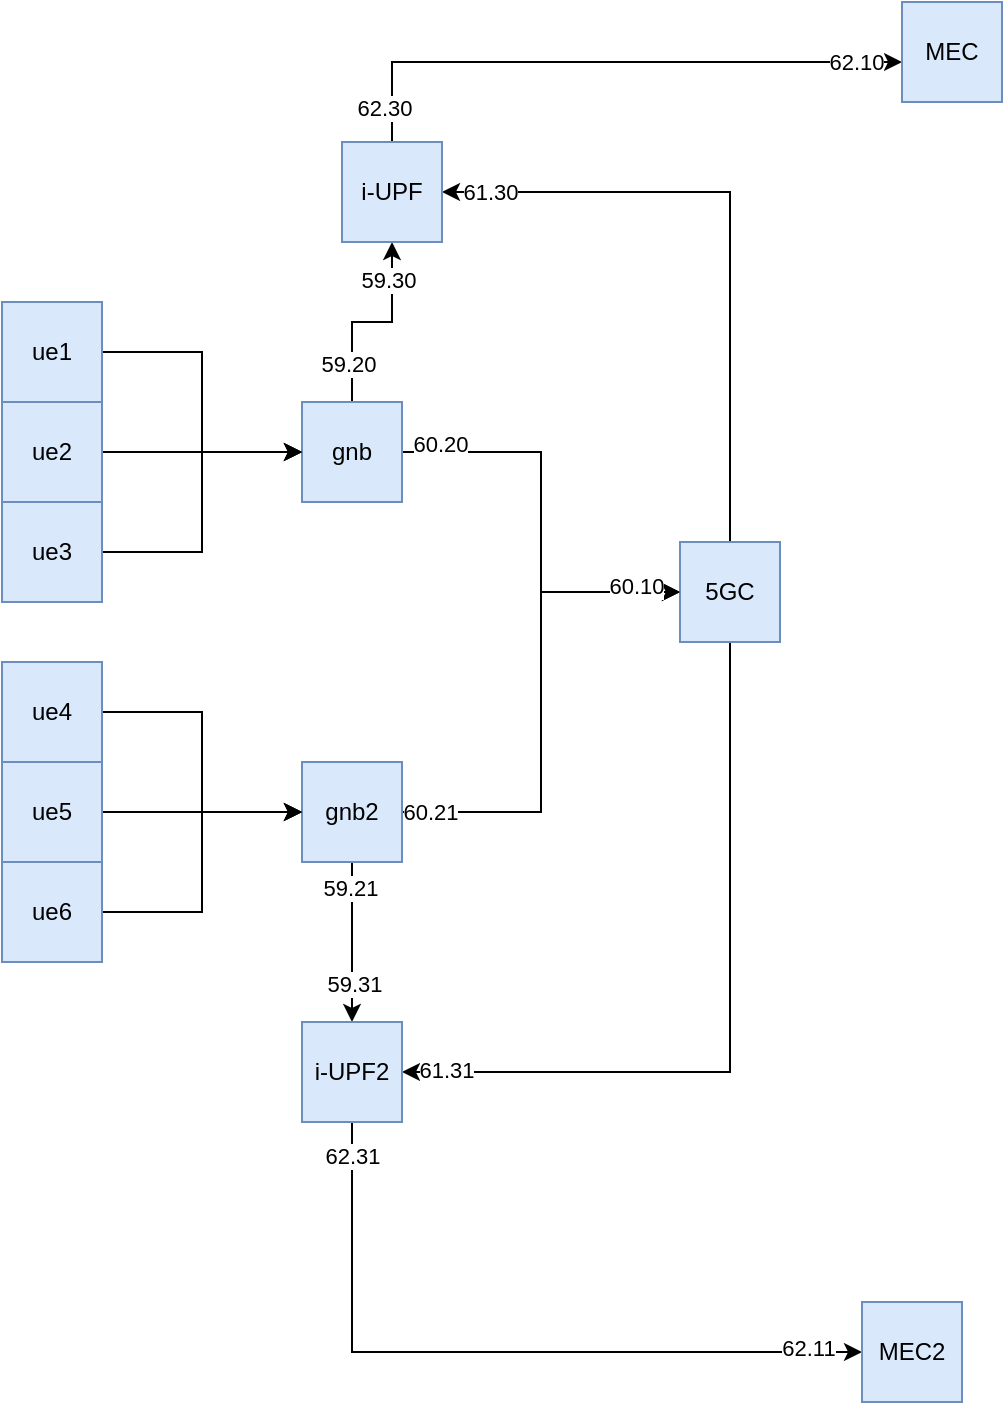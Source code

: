 <mxfile version="22.0.8" type="github">
  <diagram name="第 1 页" id="0hGZ7h8BPvav0Dhn9OID">
    <mxGraphModel dx="1050" dy="542" grid="1" gridSize="10" guides="1" tooltips="1" connect="1" arrows="1" fold="1" page="1" pageScale="1" pageWidth="827" pageHeight="1169" math="0" shadow="0">
      <root>
        <mxCell id="0" />
        <mxCell id="1" parent="0" />
        <mxCell id="p0jDxH_k_mPQ62DPaPJG-13" value="" style="edgeStyle=orthogonalEdgeStyle;rounded=0;orthogonalLoop=1;jettySize=auto;html=1;entryX=0;entryY=0.5;entryDx=0;entryDy=0;" edge="1" parent="1" source="p0jDxH_k_mPQ62DPaPJG-3" target="p0jDxH_k_mPQ62DPaPJG-12">
          <mxGeometry relative="1" as="geometry">
            <mxPoint x="420" y="270" as="targetPoint" />
          </mxGeometry>
        </mxCell>
        <mxCell id="p0jDxH_k_mPQ62DPaPJG-14" value="60.20" style="edgeLabel;html=1;align=center;verticalAlign=middle;resizable=0;points=[];" vertex="1" connectable="0" parent="p0jDxH_k_mPQ62DPaPJG-13">
          <mxGeometry x="-0.816" y="4" relative="1" as="geometry">
            <mxPoint as="offset" />
          </mxGeometry>
        </mxCell>
        <mxCell id="p0jDxH_k_mPQ62DPaPJG-24" value="" style="edgeStyle=orthogonalEdgeStyle;rounded=0;orthogonalLoop=1;jettySize=auto;html=1;" edge="1" parent="1" source="p0jDxH_k_mPQ62DPaPJG-3" target="p0jDxH_k_mPQ62DPaPJG-23">
          <mxGeometry relative="1" as="geometry" />
        </mxCell>
        <mxCell id="p0jDxH_k_mPQ62DPaPJG-25" value="59.20" style="edgeLabel;html=1;align=center;verticalAlign=middle;resizable=0;points=[];" vertex="1" connectable="0" parent="p0jDxH_k_mPQ62DPaPJG-24">
          <mxGeometry x="-0.62" y="2" relative="1" as="geometry">
            <mxPoint as="offset" />
          </mxGeometry>
        </mxCell>
        <mxCell id="p0jDxH_k_mPQ62DPaPJG-47" value="59.30" style="edgeLabel;html=1;align=center;verticalAlign=middle;resizable=0;points=[];" vertex="1" connectable="0" parent="p0jDxH_k_mPQ62DPaPJG-24">
          <mxGeometry x="0.624" y="2" relative="1" as="geometry">
            <mxPoint as="offset" />
          </mxGeometry>
        </mxCell>
        <mxCell id="p0jDxH_k_mPQ62DPaPJG-3" value="gnb" style="whiteSpace=wrap;html=1;aspect=fixed;fillColor=#dae8fc;strokeColor=#6c8ebf;" vertex="1" parent="1">
          <mxGeometry x="200" y="220" width="50" height="50" as="geometry" />
        </mxCell>
        <mxCell id="p0jDxH_k_mPQ62DPaPJG-8" style="edgeStyle=orthogonalEdgeStyle;rounded=0;orthogonalLoop=1;jettySize=auto;html=1;entryX=0;entryY=0.5;entryDx=0;entryDy=0;" edge="1" parent="1" source="p0jDxH_k_mPQ62DPaPJG-5" target="p0jDxH_k_mPQ62DPaPJG-3">
          <mxGeometry relative="1" as="geometry" />
        </mxCell>
        <mxCell id="p0jDxH_k_mPQ62DPaPJG-5" value="ue1" style="whiteSpace=wrap;html=1;aspect=fixed;fillColor=#dae8fc;strokeColor=#6c8ebf;" vertex="1" parent="1">
          <mxGeometry x="50" y="170" width="50" height="50" as="geometry" />
        </mxCell>
        <mxCell id="p0jDxH_k_mPQ62DPaPJG-9" style="edgeStyle=orthogonalEdgeStyle;rounded=0;orthogonalLoop=1;jettySize=auto;html=1;entryX=0;entryY=0.5;entryDx=0;entryDy=0;" edge="1" parent="1" source="p0jDxH_k_mPQ62DPaPJG-6" target="p0jDxH_k_mPQ62DPaPJG-3">
          <mxGeometry relative="1" as="geometry" />
        </mxCell>
        <mxCell id="p0jDxH_k_mPQ62DPaPJG-6" value="ue2" style="whiteSpace=wrap;html=1;aspect=fixed;fillColor=#dae8fc;strokeColor=#6c8ebf;" vertex="1" parent="1">
          <mxGeometry x="50" y="220" width="50" height="50" as="geometry" />
        </mxCell>
        <mxCell id="p0jDxH_k_mPQ62DPaPJG-10" style="edgeStyle=orthogonalEdgeStyle;rounded=0;orthogonalLoop=1;jettySize=auto;html=1;entryX=0;entryY=0.5;entryDx=0;entryDy=0;" edge="1" parent="1" source="p0jDxH_k_mPQ62DPaPJG-7" target="p0jDxH_k_mPQ62DPaPJG-3">
          <mxGeometry relative="1" as="geometry" />
        </mxCell>
        <mxCell id="p0jDxH_k_mPQ62DPaPJG-7" value="ue3" style="whiteSpace=wrap;html=1;aspect=fixed;fillColor=#dae8fc;strokeColor=#6c8ebf;" vertex="1" parent="1">
          <mxGeometry x="50" y="270" width="50" height="50" as="geometry" />
        </mxCell>
        <mxCell id="p0jDxH_k_mPQ62DPaPJG-45" style="edgeStyle=orthogonalEdgeStyle;rounded=0;orthogonalLoop=1;jettySize=auto;html=1;entryX=1;entryY=0.5;entryDx=0;entryDy=0;" edge="1" parent="1" source="p0jDxH_k_mPQ62DPaPJG-12" target="p0jDxH_k_mPQ62DPaPJG-23">
          <mxGeometry relative="1" as="geometry">
            <Array as="points">
              <mxPoint x="414" y="115" />
            </Array>
          </mxGeometry>
        </mxCell>
        <mxCell id="p0jDxH_k_mPQ62DPaPJG-46" value="61.30" style="edgeLabel;html=1;align=center;verticalAlign=middle;resizable=0;points=[];" vertex="1" connectable="0" parent="p0jDxH_k_mPQ62DPaPJG-45">
          <mxGeometry x="0.851" relative="1" as="geometry">
            <mxPoint as="offset" />
          </mxGeometry>
        </mxCell>
        <mxCell id="p0jDxH_k_mPQ62DPaPJG-48" style="edgeStyle=orthogonalEdgeStyle;rounded=0;orthogonalLoop=1;jettySize=auto;html=1;entryX=1;entryY=0.5;entryDx=0;entryDy=0;" edge="1" parent="1" source="p0jDxH_k_mPQ62DPaPJG-12" target="p0jDxH_k_mPQ62DPaPJG-36">
          <mxGeometry relative="1" as="geometry">
            <Array as="points">
              <mxPoint x="414" y="555" />
            </Array>
          </mxGeometry>
        </mxCell>
        <mxCell id="p0jDxH_k_mPQ62DPaPJG-49" value="61.31" style="edgeLabel;html=1;align=center;verticalAlign=middle;resizable=0;points=[];" vertex="1" connectable="0" parent="p0jDxH_k_mPQ62DPaPJG-48">
          <mxGeometry x="0.885" y="-1" relative="1" as="geometry">
            <mxPoint as="offset" />
          </mxGeometry>
        </mxCell>
        <mxCell id="p0jDxH_k_mPQ62DPaPJG-12" value="5GC" style="whiteSpace=wrap;html=1;aspect=fixed;fillColor=#dae8fc;strokeColor=#6c8ebf;" vertex="1" parent="1">
          <mxGeometry x="389" y="290" width="50" height="50" as="geometry" />
        </mxCell>
        <mxCell id="p0jDxH_k_mPQ62DPaPJG-53" value="" style="edgeStyle=orthogonalEdgeStyle;rounded=0;orthogonalLoop=1;jettySize=auto;html=1;" edge="1" parent="1" source="p0jDxH_k_mPQ62DPaPJG-23" target="p0jDxH_k_mPQ62DPaPJG-52">
          <mxGeometry relative="1" as="geometry">
            <Array as="points">
              <mxPoint x="245" y="50" />
            </Array>
          </mxGeometry>
        </mxCell>
        <mxCell id="p0jDxH_k_mPQ62DPaPJG-54" value="62.30" style="edgeLabel;html=1;align=center;verticalAlign=middle;resizable=0;points=[];" vertex="1" connectable="0" parent="p0jDxH_k_mPQ62DPaPJG-53">
          <mxGeometry x="-0.886" y="4" relative="1" as="geometry">
            <mxPoint as="offset" />
          </mxGeometry>
        </mxCell>
        <mxCell id="p0jDxH_k_mPQ62DPaPJG-58" value="62.10" style="edgeLabel;html=1;align=center;verticalAlign=middle;resizable=0;points=[];" vertex="1" connectable="0" parent="p0jDxH_k_mPQ62DPaPJG-53">
          <mxGeometry x="0.845" relative="1" as="geometry">
            <mxPoint as="offset" />
          </mxGeometry>
        </mxCell>
        <mxCell id="p0jDxH_k_mPQ62DPaPJG-23" value="i-UPF" style="whiteSpace=wrap;html=1;aspect=fixed;fillColor=#dae8fc;strokeColor=#6c8ebf;" vertex="1" parent="1">
          <mxGeometry x="220" y="90" width="50" height="50" as="geometry" />
        </mxCell>
        <mxCell id="p0jDxH_k_mPQ62DPaPJG-34" style="edgeStyle=orthogonalEdgeStyle;rounded=0;orthogonalLoop=1;jettySize=auto;html=1;entryX=0;entryY=0.5;entryDx=0;entryDy=0;" edge="1" parent="1" source="p0jDxH_k_mPQ62DPaPJG-27" target="p0jDxH_k_mPQ62DPaPJG-12">
          <mxGeometry relative="1" as="geometry">
            <mxPoint x="390" y="360" as="targetPoint" />
          </mxGeometry>
        </mxCell>
        <mxCell id="p0jDxH_k_mPQ62DPaPJG-35" value="60.21" style="edgeLabel;html=1;align=center;verticalAlign=middle;resizable=0;points=[];" vertex="1" connectable="0" parent="p0jDxH_k_mPQ62DPaPJG-34">
          <mxGeometry x="-0.886" relative="1" as="geometry">
            <mxPoint as="offset" />
          </mxGeometry>
        </mxCell>
        <mxCell id="p0jDxH_k_mPQ62DPaPJG-41" value="60.10" style="edgeLabel;html=1;align=center;verticalAlign=middle;resizable=0;points=[];" vertex="1" connectable="0" parent="p0jDxH_k_mPQ62DPaPJG-34">
          <mxGeometry x="0.822" y="3" relative="1" as="geometry">
            <mxPoint as="offset" />
          </mxGeometry>
        </mxCell>
        <mxCell id="p0jDxH_k_mPQ62DPaPJG-37" value="" style="edgeStyle=orthogonalEdgeStyle;rounded=0;orthogonalLoop=1;jettySize=auto;html=1;" edge="1" parent="1" source="p0jDxH_k_mPQ62DPaPJG-27" target="p0jDxH_k_mPQ62DPaPJG-36">
          <mxGeometry relative="1" as="geometry" />
        </mxCell>
        <mxCell id="p0jDxH_k_mPQ62DPaPJG-38" value="59.21" style="edgeLabel;html=1;align=center;verticalAlign=middle;resizable=0;points=[];" vertex="1" connectable="0" parent="p0jDxH_k_mPQ62DPaPJG-37">
          <mxGeometry x="-0.68" y="-1" relative="1" as="geometry">
            <mxPoint as="offset" />
          </mxGeometry>
        </mxCell>
        <mxCell id="p0jDxH_k_mPQ62DPaPJG-50" value="59.31" style="edgeLabel;html=1;align=center;verticalAlign=middle;resizable=0;points=[];" vertex="1" connectable="0" parent="p0jDxH_k_mPQ62DPaPJG-37">
          <mxGeometry x="0.52" y="1" relative="1" as="geometry">
            <mxPoint as="offset" />
          </mxGeometry>
        </mxCell>
        <mxCell id="p0jDxH_k_mPQ62DPaPJG-27" value="gnb2" style="whiteSpace=wrap;html=1;aspect=fixed;fillColor=#dae8fc;strokeColor=#6c8ebf;" vertex="1" parent="1">
          <mxGeometry x="200" y="400" width="50" height="50" as="geometry" />
        </mxCell>
        <mxCell id="p0jDxH_k_mPQ62DPaPJG-28" style="edgeStyle=orthogonalEdgeStyle;rounded=0;orthogonalLoop=1;jettySize=auto;html=1;entryX=0;entryY=0.5;entryDx=0;entryDy=0;" edge="1" parent="1" source="p0jDxH_k_mPQ62DPaPJG-29" target="p0jDxH_k_mPQ62DPaPJG-27">
          <mxGeometry relative="1" as="geometry" />
        </mxCell>
        <mxCell id="p0jDxH_k_mPQ62DPaPJG-29" value="ue4" style="whiteSpace=wrap;html=1;aspect=fixed;fillColor=#dae8fc;strokeColor=#6c8ebf;" vertex="1" parent="1">
          <mxGeometry x="50" y="350" width="50" height="50" as="geometry" />
        </mxCell>
        <mxCell id="p0jDxH_k_mPQ62DPaPJG-30" style="edgeStyle=orthogonalEdgeStyle;rounded=0;orthogonalLoop=1;jettySize=auto;html=1;entryX=0;entryY=0.5;entryDx=0;entryDy=0;" edge="1" parent="1" source="p0jDxH_k_mPQ62DPaPJG-31" target="p0jDxH_k_mPQ62DPaPJG-27">
          <mxGeometry relative="1" as="geometry" />
        </mxCell>
        <mxCell id="p0jDxH_k_mPQ62DPaPJG-31" value="ue5" style="whiteSpace=wrap;html=1;aspect=fixed;fillColor=#dae8fc;strokeColor=#6c8ebf;" vertex="1" parent="1">
          <mxGeometry x="50" y="400" width="50" height="50" as="geometry" />
        </mxCell>
        <mxCell id="p0jDxH_k_mPQ62DPaPJG-32" style="edgeStyle=orthogonalEdgeStyle;rounded=0;orthogonalLoop=1;jettySize=auto;html=1;entryX=0;entryY=0.5;entryDx=0;entryDy=0;" edge="1" parent="1" source="p0jDxH_k_mPQ62DPaPJG-33" target="p0jDxH_k_mPQ62DPaPJG-27">
          <mxGeometry relative="1" as="geometry" />
        </mxCell>
        <mxCell id="p0jDxH_k_mPQ62DPaPJG-33" value="ue6" style="whiteSpace=wrap;html=1;aspect=fixed;fillColor=#dae8fc;strokeColor=#6c8ebf;" vertex="1" parent="1">
          <mxGeometry x="50" y="450" width="50" height="50" as="geometry" />
        </mxCell>
        <mxCell id="p0jDxH_k_mPQ62DPaPJG-56" value="" style="edgeStyle=orthogonalEdgeStyle;rounded=0;orthogonalLoop=1;jettySize=auto;html=1;" edge="1" parent="1" source="p0jDxH_k_mPQ62DPaPJG-36" target="p0jDxH_k_mPQ62DPaPJG-55">
          <mxGeometry relative="1" as="geometry">
            <Array as="points">
              <mxPoint x="225" y="695" />
            </Array>
          </mxGeometry>
        </mxCell>
        <mxCell id="p0jDxH_k_mPQ62DPaPJG-57" value="62.31" style="edgeLabel;html=1;align=center;verticalAlign=middle;resizable=0;points=[];" vertex="1" connectable="0" parent="p0jDxH_k_mPQ62DPaPJG-56">
          <mxGeometry x="-0.912" relative="1" as="geometry">
            <mxPoint as="offset" />
          </mxGeometry>
        </mxCell>
        <mxCell id="p0jDxH_k_mPQ62DPaPJG-59" value="62.11" style="edgeLabel;html=1;align=center;verticalAlign=middle;resizable=0;points=[];" vertex="1" connectable="0" parent="p0jDxH_k_mPQ62DPaPJG-56">
          <mxGeometry x="0.855" y="2" relative="1" as="geometry">
            <mxPoint as="offset" />
          </mxGeometry>
        </mxCell>
        <mxCell id="p0jDxH_k_mPQ62DPaPJG-36" value="i-UPF2" style="whiteSpace=wrap;html=1;aspect=fixed;fillColor=#dae8fc;strokeColor=#6c8ebf;" vertex="1" parent="1">
          <mxGeometry x="200" y="530" width="50" height="50" as="geometry" />
        </mxCell>
        <mxCell id="p0jDxH_k_mPQ62DPaPJG-52" value="MEC" style="whiteSpace=wrap;html=1;aspect=fixed;fillColor=#dae8fc;strokeColor=#6c8ebf;" vertex="1" parent="1">
          <mxGeometry x="500" y="20" width="50" height="50" as="geometry" />
        </mxCell>
        <mxCell id="p0jDxH_k_mPQ62DPaPJG-55" value="MEC2" style="whiteSpace=wrap;html=1;aspect=fixed;fillColor=#dae8fc;strokeColor=#6c8ebf;" vertex="1" parent="1">
          <mxGeometry x="480" y="670" width="50" height="50" as="geometry" />
        </mxCell>
      </root>
    </mxGraphModel>
  </diagram>
</mxfile>
